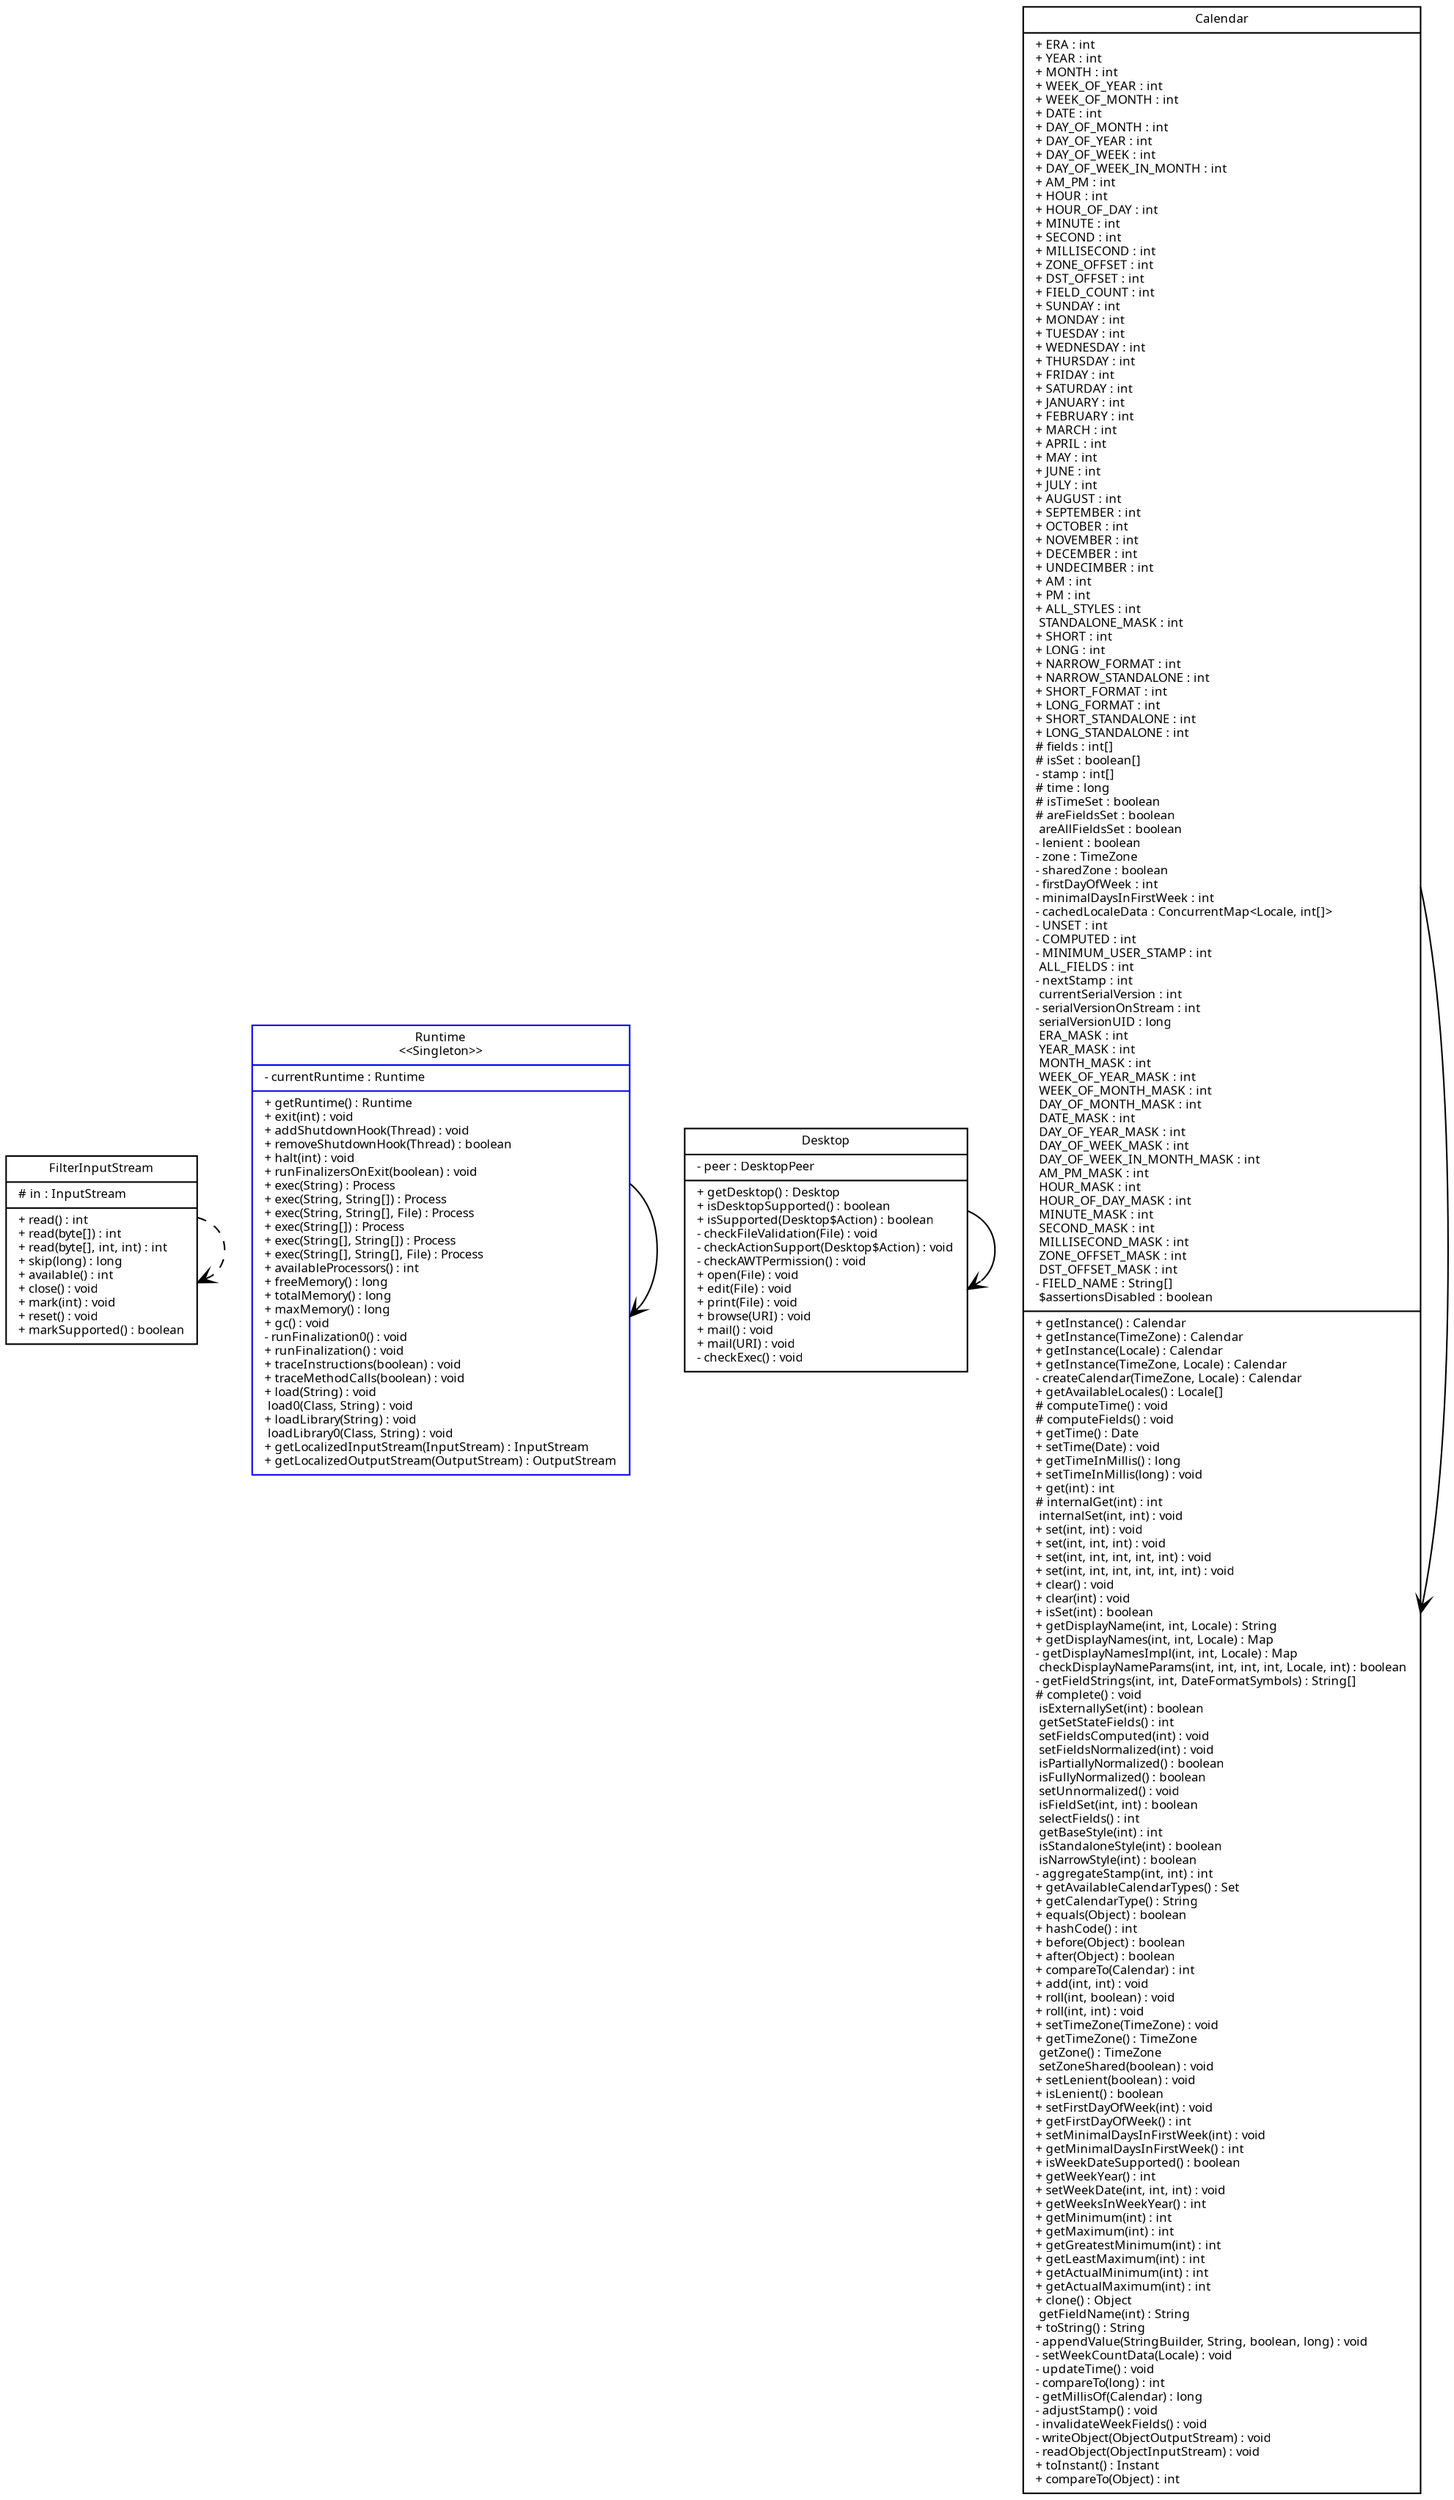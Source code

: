 digraph G {
node [
	fontname = "Sans"
	fontsize = 8
	shape = "record"
]

FilterInputStream[
	style = solid, color = black,label = "{FilterInputStream|# in : InputStream\l|+ read() : int\l+ read(byte[]) : int\l+ read(byte[], int, int) : int\l+ skip(long) : long\l+ available() : int\l+ close() : void\l+ mark(int) : void\l+ reset() : void\l+ markSupported() : boolean\l}"
]

Runtime[
	style = solid, color = blue,label = "{Runtime\n\<\<Singleton\>\>|- currentRuntime : Runtime\l|+ getRuntime() : Runtime\l+ exit(int) : void\l+ addShutdownHook(Thread) : void\l+ removeShutdownHook(Thread) : boolean\l+ halt(int) : void\l+ runFinalizersOnExit(boolean) : void\l+ exec(String) : Process\l+ exec(String, String[]) : Process\l+ exec(String, String[], File) : Process\l+ exec(String[]) : Process\l+ exec(String[], String[]) : Process\l+ exec(String[], String[], File) : Process\l+ availableProcessors() : int\l+ freeMemory() : long\l+ totalMemory() : long\l+ maxMemory() : long\l+ gc() : void\l- runFinalization0() : void\l+ runFinalization() : void\l+ traceInstructions(boolean) : void\l+ traceMethodCalls(boolean) : void\l+ load(String) : void\l load0(Class, String) : void\l+ loadLibrary(String) : void\l loadLibrary0(Class, String) : void\l+ getLocalizedInputStream(InputStream) : InputStream\l+ getLocalizedOutputStream(OutputStream) : OutputStream\l}"
]

Desktop[
	style = solid, color = black,label = "{Desktop|- peer : DesktopPeer\l|+ getDesktop() : Desktop\l+ isDesktopSupported() : boolean\l+ isSupported(Desktop$Action) : boolean\l- checkFileValidation(File) : void\l- checkActionSupport(Desktop$Action) : void\l- checkAWTPermission() : void\l+ open(File) : void\l+ edit(File) : void\l+ print(File) : void\l+ browse(URI) : void\l+ mail() : void\l+ mail(URI) : void\l- checkExec() : void\l}"
]

Calendar[
	style = solid, color = black,label = "{Calendar|+ ERA : int\l+ YEAR : int\l+ MONTH : int\l+ WEEK_OF_YEAR : int\l+ WEEK_OF_MONTH : int\l+ DATE : int\l+ DAY_OF_MONTH : int\l+ DAY_OF_YEAR : int\l+ DAY_OF_WEEK : int\l+ DAY_OF_WEEK_IN_MONTH : int\l+ AM_PM : int\l+ HOUR : int\l+ HOUR_OF_DAY : int\l+ MINUTE : int\l+ SECOND : int\l+ MILLISECOND : int\l+ ZONE_OFFSET : int\l+ DST_OFFSET : int\l+ FIELD_COUNT : int\l+ SUNDAY : int\l+ MONDAY : int\l+ TUESDAY : int\l+ WEDNESDAY : int\l+ THURSDAY : int\l+ FRIDAY : int\l+ SATURDAY : int\l+ JANUARY : int\l+ FEBRUARY : int\l+ MARCH : int\l+ APRIL : int\l+ MAY : int\l+ JUNE : int\l+ JULY : int\l+ AUGUST : int\l+ SEPTEMBER : int\l+ OCTOBER : int\l+ NOVEMBER : int\l+ DECEMBER : int\l+ UNDECIMBER : int\l+ AM : int\l+ PM : int\l+ ALL_STYLES : int\l STANDALONE_MASK : int\l+ SHORT : int\l+ LONG : int\l+ NARROW_FORMAT : int\l+ NARROW_STANDALONE : int\l+ SHORT_FORMAT : int\l+ LONG_FORMAT : int\l+ SHORT_STANDALONE : int\l+ LONG_STANDALONE : int\l# fields : int[]\l# isSet : boolean[]\l- stamp : int[]\l# time : long\l# isTimeSet : boolean\l# areFieldsSet : boolean\l areAllFieldsSet : boolean\l- lenient : boolean\l- zone : TimeZone\l- sharedZone : boolean\l- firstDayOfWeek : int\l- minimalDaysInFirstWeek : int\l- cachedLocaleData : ConcurrentMap\<Locale, int[]\>\l- UNSET : int\l- COMPUTED : int\l- MINIMUM_USER_STAMP : int\l ALL_FIELDS : int\l- nextStamp : int\l currentSerialVersion : int\l- serialVersionOnStream : int\l serialVersionUID : long\l ERA_MASK : int\l YEAR_MASK : int\l MONTH_MASK : int\l WEEK_OF_YEAR_MASK : int\l WEEK_OF_MONTH_MASK : int\l DAY_OF_MONTH_MASK : int\l DATE_MASK : int\l DAY_OF_YEAR_MASK : int\l DAY_OF_WEEK_MASK : int\l DAY_OF_WEEK_IN_MONTH_MASK : int\l AM_PM_MASK : int\l HOUR_MASK : int\l HOUR_OF_DAY_MASK : int\l MINUTE_MASK : int\l SECOND_MASK : int\l MILLISECOND_MASK : int\l ZONE_OFFSET_MASK : int\l DST_OFFSET_MASK : int\l- FIELD_NAME : String[]\l $assertionsDisabled : boolean\l|+ getInstance() : Calendar\l+ getInstance(TimeZone) : Calendar\l+ getInstance(Locale) : Calendar\l+ getInstance(TimeZone, Locale) : Calendar\l- createCalendar(TimeZone, Locale) : Calendar\l+ getAvailableLocales() : Locale[]\l# computeTime() : void\l# computeFields() : void\l+ getTime() : Date\l+ setTime(Date) : void\l+ getTimeInMillis() : long\l+ setTimeInMillis(long) : void\l+ get(int) : int\l# internalGet(int) : int\l internalSet(int, int) : void\l+ set(int, int) : void\l+ set(int, int, int) : void\l+ set(int, int, int, int, int) : void\l+ set(int, int, int, int, int, int) : void\l+ clear() : void\l+ clear(int) : void\l+ isSet(int) : boolean\l+ getDisplayName(int, int, Locale) : String\l+ getDisplayNames(int, int, Locale) : Map\l- getDisplayNamesImpl(int, int, Locale) : Map\l checkDisplayNameParams(int, int, int, int, Locale, int) : boolean\l- getFieldStrings(int, int, DateFormatSymbols) : String[]\l# complete() : void\l isExternallySet(int) : boolean\l getSetStateFields() : int\l setFieldsComputed(int) : void\l setFieldsNormalized(int) : void\l isPartiallyNormalized() : boolean\l isFullyNormalized() : boolean\l setUnnormalized() : void\l isFieldSet(int, int) : boolean\l selectFields() : int\l getBaseStyle(int) : int\l isStandaloneStyle(int) : boolean\l isNarrowStyle(int) : boolean\l- aggregateStamp(int, int) : int\l+ getAvailableCalendarTypes() : Set\l+ getCalendarType() : String\l+ equals(Object) : boolean\l+ hashCode() : int\l+ before(Object) : boolean\l+ after(Object) : boolean\l+ compareTo(Calendar) : int\l+ add(int, int) : void\l+ roll(int, boolean) : void\l+ roll(int, int) : void\l+ setTimeZone(TimeZone) : void\l+ getTimeZone() : TimeZone\l getZone() : TimeZone\l setZoneShared(boolean) : void\l+ setLenient(boolean) : void\l+ isLenient() : boolean\l+ setFirstDayOfWeek(int) : void\l+ getFirstDayOfWeek() : int\l+ setMinimalDaysInFirstWeek(int) : void\l+ getMinimalDaysInFirstWeek() : int\l+ isWeekDateSupported() : boolean\l+ getWeekYear() : int\l+ setWeekDate(int, int, int) : void\l+ getWeeksInWeekYear() : int\l+ getMinimum(int) : int\l+ getMaximum(int) : int\l+ getGreatestMinimum(int) : int\l+ getLeastMaximum(int) : int\l+ getActualMinimum(int) : int\l+ getActualMaximum(int) : int\l+ clone() : Object\l getFieldName(int) : String\l+ toString() : String\l- appendValue(StringBuilder, String, boolean, long) : void\l- setWeekCountData(Locale) : void\l- updateTime() : void\l- compareTo(long) : int\l- getMillisOf(Calendar) : long\l- adjustStamp() : void\l- invalidateWeekFields() : void\l- writeObject(ObjectOutputStream) : void\l- readObject(ObjectInputStream) : void\l+ toInstant() : Instant\l+ compareTo(Object) : int\l}"
]

FilterInputStream -> FilterInputStream[arrowhead = "vee",style = "dashed"];
Runtime -> Runtime[arrowhead = "vee",style = "solid"];
Desktop -> Desktop[arrowhead = "vee",style = "solid"];
Calendar -> Calendar[arrowhead = "vee",style = "solid"];

}